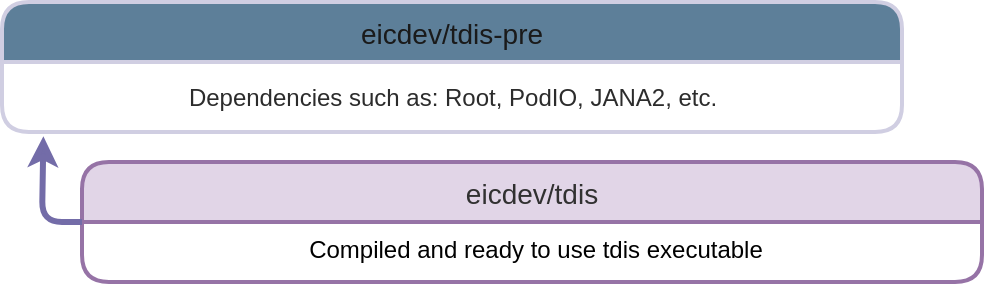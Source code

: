 <mxfile version="27.0.9">
  <diagram id="SZMAlSkkSlNbT5CupUWZ" name="Page-1">
    <mxGraphModel dx="1539" dy="2601" grid="1" gridSize="10" guides="1" tooltips="1" connect="1" arrows="1" fold="1" page="1" pageScale="1" pageWidth="850" pageHeight="1100" math="0" shadow="0">
      <root>
        <mxCell id="0" />
        <mxCell id="1" parent="0" />
        <mxCell id="JwNkbS7Js9nHBYe9srT3-3" value="eicdev/tdis-pre" style="swimlane;childLayout=stackLayout;horizontal=1;startSize=30;horizontalStack=0;fillColor=#5D7F99;rounded=1;fontSize=14;fontStyle=0;strokeWidth=2;resizeParent=0;resizeLast=1;shadow=0;dashed=0;align=center;strokeColor=#D0CEE2;fontColor=#1A1A1A;labelBackgroundColor=none;" parent="1" vertex="1">
          <mxGeometry x="-780" y="-2110" width="450" height="65" as="geometry" />
        </mxCell>
        <mxCell id="2" value="&lt;span&gt;Dependencies such as: Root, PodIO, JANA2, etc.&lt;/span&gt;" style="text;html=1;align=center;verticalAlign=middle;resizable=0;points=[];autosize=1;labelBackgroundColor=none;fontColor=light-dark(#2C2C2C,#BDBDBD);glass=0;rounded=0;" parent="JwNkbS7Js9nHBYe9srT3-3" vertex="1">
          <mxGeometry y="30" width="450" height="35" as="geometry" />
        </mxCell>
        <mxCell id="JwNkbS7Js9nHBYe9srT3-5" value="eicdev/tdis" style="swimlane;childLayout=stackLayout;horizontal=1;startSize=30;horizontalStack=0;fillColor=#e1d5e7;rounded=1;fontSize=14;fontStyle=0;strokeWidth=2;resizeParent=0;resizeLast=1;shadow=0;dashed=0;align=center;strokeColor=#9673a6;labelBackgroundColor=none;fontColor=#313131;" parent="1" vertex="1">
          <mxGeometry x="-740" y="-2030" width="450" height="60" as="geometry" />
        </mxCell>
        <mxCell id="JwNkbS7Js9nHBYe9srT3-6" value="Compiled and ready to use tdis executable" style="align=center;strokeColor=none;fillColor=none;spacingLeft=4;fontSize=12;verticalAlign=top;resizable=0;rotatable=0;part=1;fontColor=default;labelBackgroundColor=none;" parent="JwNkbS7Js9nHBYe9srT3-5" vertex="1">
          <mxGeometry y="30" width="450" height="30" as="geometry" />
        </mxCell>
        <mxCell id="JwNkbS7Js9nHBYe9srT3-19" value="" style="endArrow=classic;html=1;strokeWidth=3;exitX=0;exitY=0.5;exitDx=0;exitDy=0;entryX=0.046;entryY=1.061;entryDx=0;entryDy=0;entryPerimeter=0;labelBackgroundColor=none;strokeColor=#736CA8;fontColor=default;" parent="1" target="2" edge="1">
          <mxGeometry width="50" height="50" relative="1" as="geometry">
            <mxPoint x="-740" y="-2000" as="sourcePoint" />
            <mxPoint x="-770" y="-2030" as="targetPoint" />
            <Array as="points">
              <mxPoint x="-760" y="-2000" />
            </Array>
          </mxGeometry>
        </mxCell>
      </root>
    </mxGraphModel>
  </diagram>
</mxfile>
